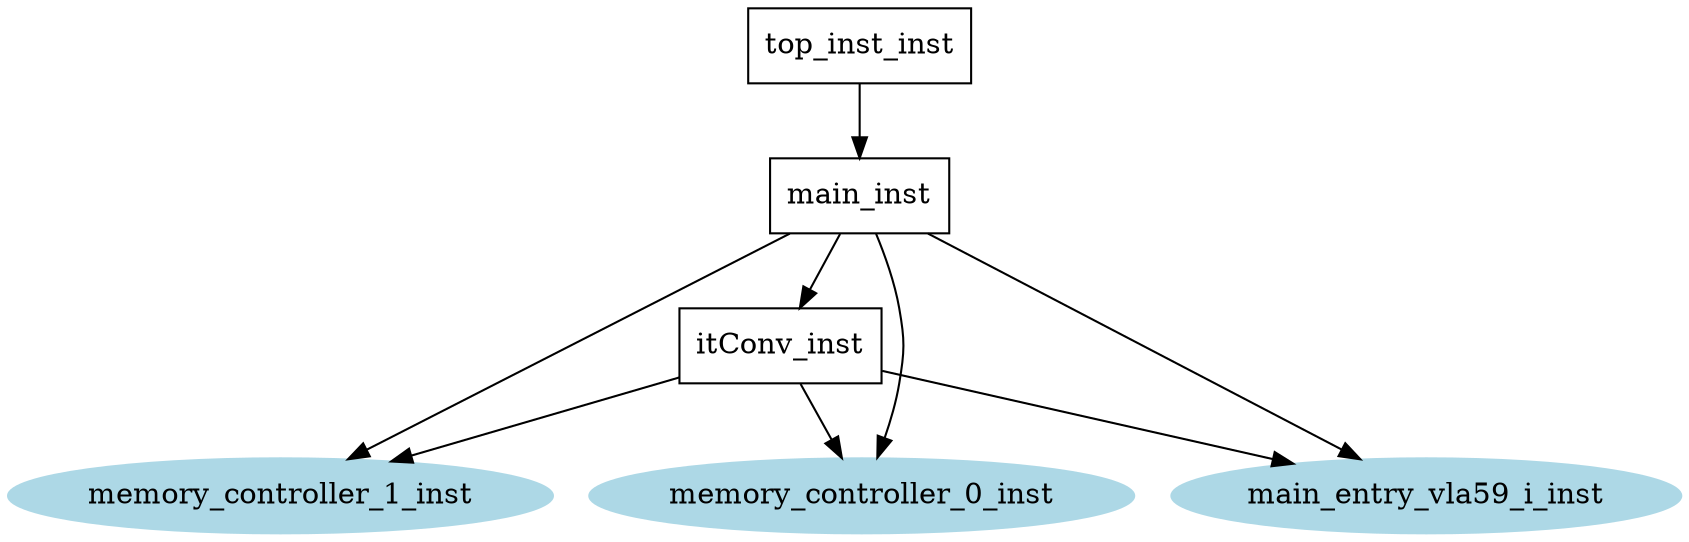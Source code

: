 digraph {
Node0x600489950[label="memory_controller_1_inst", style=filled, color="lightblue"];
Node0x600485b70[label="itConv_inst", shape="box"];
Node0x600485b70 -> Node0x600489950;
Node0x60048f9b0[label="memory_controller_0_inst", style=filled, color="lightblue"];
Node0x600485b70 -> Node0x60048f9b0;
Node0x600491060[label="main_entry_vla59_i_inst", style=filled, color="lightblue"];
Node0x600485b70 -> Node0x600491060;
Node0x6004971d0[label="main_inst", shape="box"];
Node0x60048f6c0[label="top_inst_inst", shape="box"];
Node0x60048f6c0 -> Node0x6004971d0;
Node0x6004971d0 -> Node0x600485b70;
Node0x6004971d0 -> Node0x600489950;
Node0x6004971d0 -> Node0x60048f9b0;
Node0x6004971d0 -> Node0x600491060;
}
